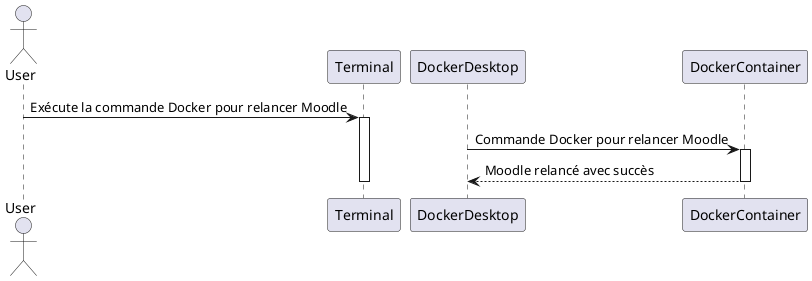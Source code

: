 @startuml
actor User
participant Terminal
participant DockerDesktop
participant DockerContainer

User -> Terminal: Exécute la commande Docker pour relancer Moodle

activate Terminal
DockerDesktop -> DockerContainer: Commande Docker pour relancer Moodle
activate DockerContainer
DockerContainer --> DockerDesktop: Moodle relancé avec succès
deactivate DockerContainer
deactivate Terminal
@enduml